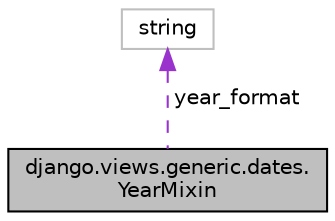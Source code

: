 digraph "django.views.generic.dates.YearMixin"
{
 // LATEX_PDF_SIZE
  edge [fontname="Helvetica",fontsize="10",labelfontname="Helvetica",labelfontsize="10"];
  node [fontname="Helvetica",fontsize="10",shape=record];
  Node1 [label="django.views.generic.dates.\lYearMixin",height=0.2,width=0.4,color="black", fillcolor="grey75", style="filled", fontcolor="black",tooltip=" "];
  Node2 -> Node1 [dir="back",color="darkorchid3",fontsize="10",style="dashed",label=" year_format" ];
  Node2 [label="string",height=0.2,width=0.4,color="grey75", fillcolor="white", style="filled",tooltip=" "];
}
